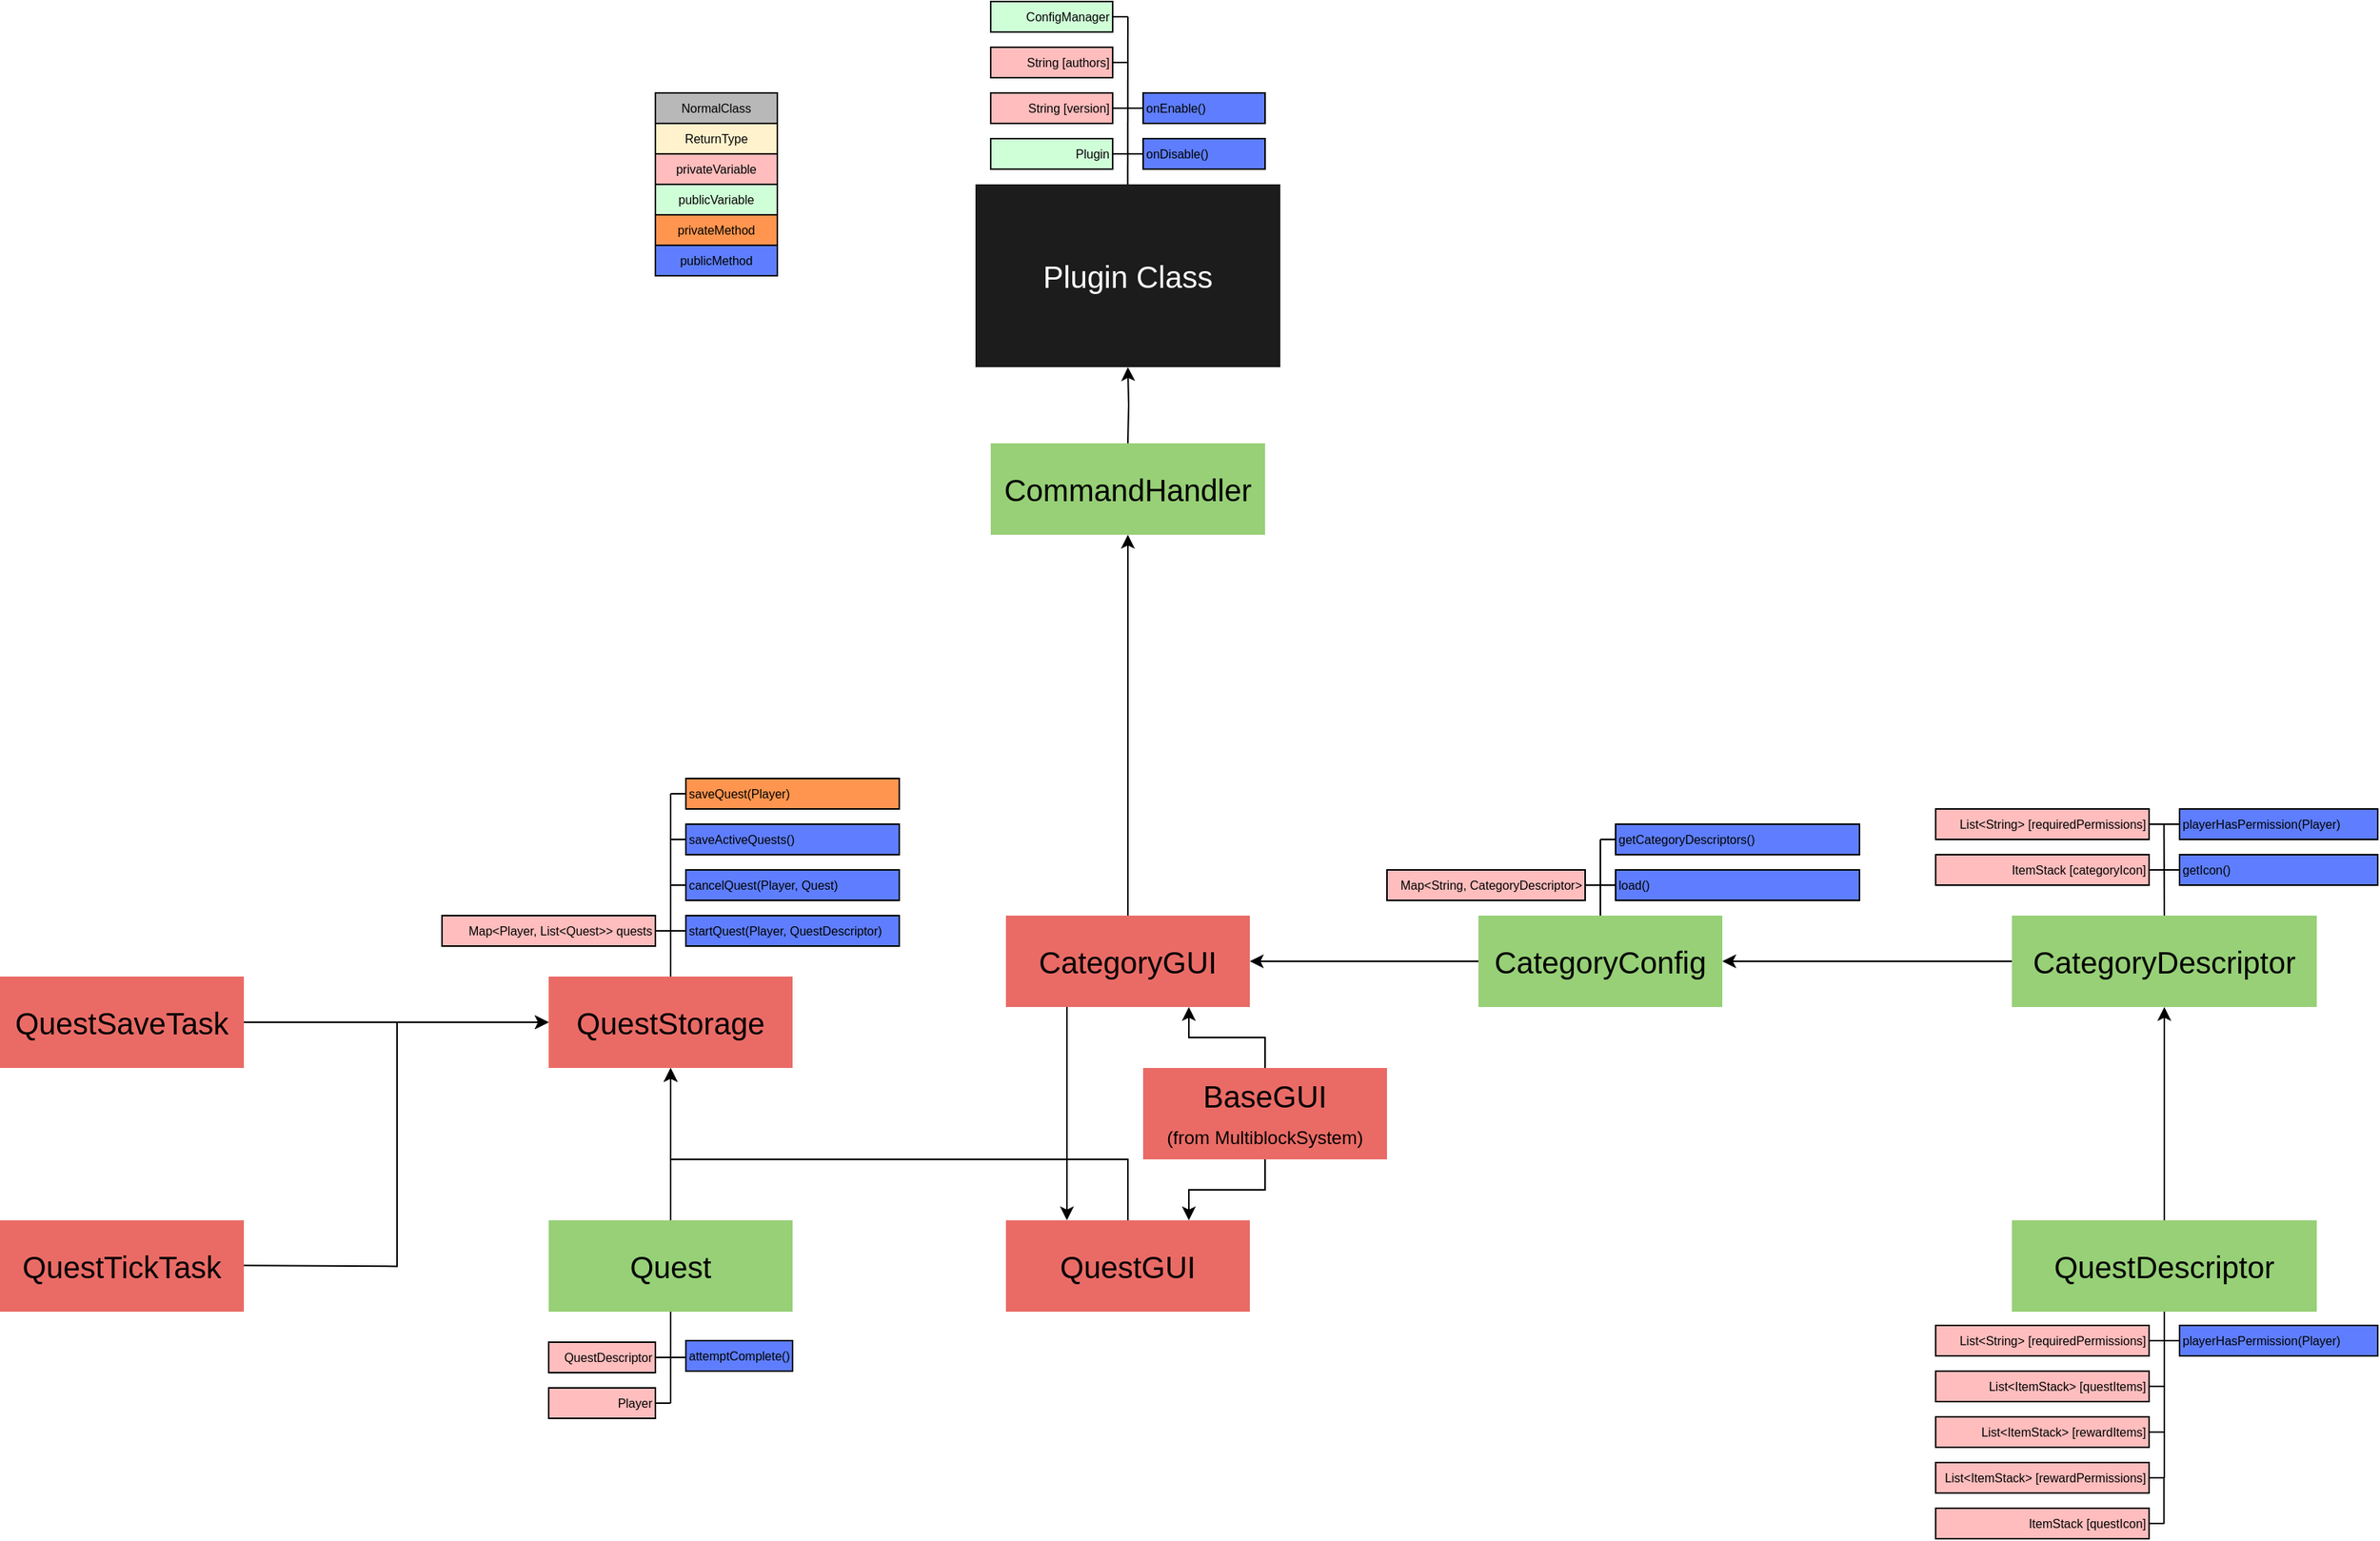 <mxfile version="14.6.13" type="device"><diagram id="VijOIw6WYpqBYDvc5hV_" name="Page-1"><mxGraphModel dx="1736" dy="1020" grid="1" gridSize="10" guides="1" tooltips="1" connect="1" arrows="1" fold="1" page="1" pageScale="1" pageWidth="827" pageHeight="1169" math="0" shadow="0"><root><mxCell id="0"/><mxCell id="1" parent="0"/><mxCell id="YYWZeAZ4PpJarm7z4GK_-1" value="String [version]" style="rounded=0;whiteSpace=wrap;html=1;fontSize=8;align=right;fillColor=#FFBDBD;" parent="1" vertex="1"><mxGeometry x="690" y="130" width="80" height="20" as="geometry"/></mxCell><mxCell id="YYWZeAZ4PpJarm7z4GK_-2" value="Plugin Class" style="rounded=0;whiteSpace=wrap;html=1;fillColor=#1C1C1C;fontColor=#FFFFFF;strokeColor=none;fontSize=20;" parent="1" vertex="1"><mxGeometry x="680" y="190" width="200" height="120" as="geometry"/></mxCell><mxCell id="YYWZeAZ4PpJarm7z4GK_-3" value="String [authors]" style="rounded=0;whiteSpace=wrap;html=1;fillColor=#FFBDBD;fontSize=8;align=right;" parent="1" vertex="1"><mxGeometry x="690" y="100" width="80" height="20" as="geometry"/></mxCell><mxCell id="YYWZeAZ4PpJarm7z4GK_-4" value="Plugin" style="rounded=0;whiteSpace=wrap;html=1;fontSize=8;align=right;fillColor=#CFFFD7;" parent="1" vertex="1"><mxGeometry x="690" y="160" width="80" height="20" as="geometry"/></mxCell><mxCell id="YYWZeAZ4PpJarm7z4GK_-6" value="onEnable()" style="rounded=0;whiteSpace=wrap;html=1;fillColor=#5E7EFF;fontSize=8;align=left;" parent="1" vertex="1"><mxGeometry x="790" y="130" width="80" height="20" as="geometry"/></mxCell><mxCell id="YYWZeAZ4PpJarm7z4GK_-10" value="" style="endArrow=none;html=1;fontSize=8;" parent="1" edge="1"><mxGeometry width="50" height="50" relative="1" as="geometry"><mxPoint x="779.88" y="190" as="sourcePoint"/><mxPoint x="780" y="80" as="targetPoint"/></mxGeometry></mxCell><mxCell id="YYWZeAZ4PpJarm7z4GK_-13" value="" style="endArrow=none;html=1;entryX=1;entryY=0.5;entryDx=0;entryDy=0;fontSize=8;" parent="1" target="YYWZeAZ4PpJarm7z4GK_-3" edge="1"><mxGeometry width="50" height="50" relative="1" as="geometry"><mxPoint x="780" y="110" as="sourcePoint"/><mxPoint x="800" y="110" as="targetPoint"/></mxGeometry></mxCell><mxCell id="YYWZeAZ4PpJarm7z4GK_-14" value="" style="endArrow=none;html=1;entryX=1;entryY=0.5;entryDx=0;entryDy=0;fontSize=8;" parent="1" target="YYWZeAZ4PpJarm7z4GK_-1" edge="1"><mxGeometry width="50" height="50" relative="1" as="geometry"><mxPoint x="780" y="140" as="sourcePoint"/><mxPoint x="780" y="120" as="targetPoint"/></mxGeometry></mxCell><mxCell id="YYWZeAZ4PpJarm7z4GK_-15" value="" style="endArrow=none;html=1;entryX=1;entryY=0.5;entryDx=0;entryDy=0;fontSize=8;" parent="1" target="YYWZeAZ4PpJarm7z4GK_-4" edge="1"><mxGeometry width="50" height="50" relative="1" as="geometry"><mxPoint x="780" y="170" as="sourcePoint"/><mxPoint x="780" y="150" as="targetPoint"/></mxGeometry></mxCell><mxCell id="YYWZeAZ4PpJarm7z4GK_-16" value="" style="endArrow=none;html=1;exitX=0;exitY=0.5;exitDx=0;exitDy=0;fontSize=8;" parent="1" source="YYWZeAZ4PpJarm7z4GK_-6" edge="1"><mxGeometry width="50" height="50" relative="1" as="geometry"><mxPoint x="780" y="200" as="sourcePoint"/><mxPoint x="780" y="140" as="targetPoint"/></mxGeometry></mxCell><mxCell id="YYWZeAZ4PpJarm7z4GK_-20" value="onDisable()" style="rounded=0;whiteSpace=wrap;html=1;fillColor=#5E7EFF;fontSize=8;align=left;" parent="1" vertex="1"><mxGeometry x="790" y="160" width="80" height="20" as="geometry"/></mxCell><mxCell id="YYWZeAZ4PpJarm7z4GK_-21" value="" style="endArrow=none;html=1;exitX=0;exitY=0.5;exitDx=0;exitDy=0;fontSize=8;" parent="1" source="YYWZeAZ4PpJarm7z4GK_-20" edge="1"><mxGeometry width="50" height="50" relative="1" as="geometry"><mxPoint x="800" y="120" as="sourcePoint"/><mxPoint x="780" y="170" as="targetPoint"/></mxGeometry></mxCell><mxCell id="YYWZeAZ4PpJarm7z4GK_-38" value="privateVariable" style="rounded=0;whiteSpace=wrap;html=1;fillColor=#FFBDBD;fontSize=8;" parent="1" vertex="1"><mxGeometry x="470" y="170" width="80" height="20" as="geometry"/></mxCell><mxCell id="YYWZeAZ4PpJarm7z4GK_-39" value="publicVariable" style="rounded=0;whiteSpace=wrap;html=1;fillColor=#CFFFD7;fontSize=8;" parent="1" vertex="1"><mxGeometry x="470" y="190" width="80" height="20" as="geometry"/></mxCell><mxCell id="YYWZeAZ4PpJarm7z4GK_-40" value="privateMethod" style="rounded=0;whiteSpace=wrap;html=1;fontSize=8;fillColor=#FF954F;" parent="1" vertex="1"><mxGeometry x="470" y="210" width="80" height="20" as="geometry"/></mxCell><mxCell id="YYWZeAZ4PpJarm7z4GK_-41" value="ReturnType" style="rounded=0;whiteSpace=wrap;html=1;fontSize=8;fillColor=#FFF2CC;" parent="1" vertex="1"><mxGeometry x="470" y="150" width="80" height="20" as="geometry"/></mxCell><mxCell id="c2qa8DG8pvHGp45Ze_Wo-4" style="edgeStyle=orthogonalEdgeStyle;rounded=0;orthogonalLoop=1;jettySize=auto;html=1;entryX=0.5;entryY=1;entryDx=0;entryDy=0;" parent="1" source="YYWZeAZ4PpJarm7z4GK_-45" target="hfpapJQ2Krfo69uIESUC-28" edge="1"><mxGeometry relative="1" as="geometry"/></mxCell><mxCell id="YYWZeAZ4PpJarm7z4GK_-45" value="QuestDescriptor" style="rounded=0;whiteSpace=wrap;html=1;strokeColor=none;fontSize=20;fillColor=#97D077;" parent="1" vertex="1"><mxGeometry x="1360" y="870" width="200" height="60" as="geometry"/></mxCell><mxCell id="YYWZeAZ4PpJarm7z4GK_-63" value="ConfigManager" style="rounded=0;whiteSpace=wrap;html=1;fillColor=#CFFFD7;fontSize=8;align=right;" parent="1" vertex="1"><mxGeometry x="690" y="70" width="80" height="20" as="geometry"/></mxCell><mxCell id="YYWZeAZ4PpJarm7z4GK_-65" value="" style="endArrow=none;html=1;entryX=1;entryY=0.5;entryDx=0;entryDy=0;fontSize=8;" parent="1" target="YYWZeAZ4PpJarm7z4GK_-63" edge="1"><mxGeometry width="50" height="50" relative="1" as="geometry"><mxPoint x="780" y="80" as="sourcePoint"/><mxPoint x="780" y="120" as="targetPoint"/></mxGeometry></mxCell><mxCell id="YYWZeAZ4PpJarm7z4GK_-66" value="List&amp;lt;ItemStack&amp;gt; [questItems]" style="rounded=0;whiteSpace=wrap;html=1;fontSize=8;fillColor=#FFBDBD;align=right;" parent="1" vertex="1"><mxGeometry x="1310" y="969" width="140" height="20" as="geometry"/></mxCell><mxCell id="YYWZeAZ4PpJarm7z4GK_-67" value="" style="endArrow=none;html=1;fontSize=8;entryX=0.5;entryY=1;entryDx=0;entryDy=0;" parent="1" target="YYWZeAZ4PpJarm7z4GK_-45" edge="1"><mxGeometry width="50" height="50" relative="1" as="geometry"><mxPoint x="1460" y="1009" as="sourcePoint"/><mxPoint x="1470" y="1000" as="targetPoint"/></mxGeometry></mxCell><mxCell id="YYWZeAZ4PpJarm7z4GK_-68" value="" style="endArrow=none;html=1;entryX=1;entryY=0.5;entryDx=0;entryDy=0;fontSize=8;align=right;" parent="1" edge="1"><mxGeometry width="50" height="50" relative="1" as="geometry"><mxPoint x="1460" y="979" as="sourcePoint"/><mxPoint x="1450" y="979" as="targetPoint"/></mxGeometry></mxCell><mxCell id="YYWZeAZ4PpJarm7z4GK_-69" value="" style="endArrow=none;html=1;entryX=1;entryY=0.5;entryDx=0;entryDy=0;fontSize=8;align=right;" parent="1" edge="1"><mxGeometry width="50" height="50" relative="1" as="geometry"><mxPoint x="1460" y="1009" as="sourcePoint"/><mxPoint x="1450" y="1009" as="targetPoint"/></mxGeometry></mxCell><mxCell id="YYWZeAZ4PpJarm7z4GK_-71" value="" style="endArrow=none;html=1;fontSize=8;align=right;" parent="1" edge="1"><mxGeometry width="50" height="50" relative="1" as="geometry"><mxPoint x="1460" y="1069" as="sourcePoint"/><mxPoint x="1450" y="1069" as="targetPoint"/></mxGeometry></mxCell><mxCell id="YYWZeAZ4PpJarm7z4GK_-72" value="ItemStack [questIcon]" style="rounded=0;whiteSpace=wrap;html=1;fontSize=8;fillColor=#FFBDBD;align=right;" parent="1" vertex="1"><mxGeometry x="1310" y="1059" width="140" height="20" as="geometry"/></mxCell><mxCell id="YYWZeAZ4PpJarm7z4GK_-74" value="List&amp;lt;ItemStack&amp;gt; [rewardItems]" style="rounded=0;whiteSpace=wrap;html=1;fontSize=8;fillColor=#FFBDBD;align=right;" parent="1" vertex="1"><mxGeometry x="1310" y="999" width="140" height="20" as="geometry"/></mxCell><mxCell id="YYWZeAZ4PpJarm7z4GK_-75" value="" style="endArrow=none;html=1;fontSize=8;align=right;" parent="1" edge="1"><mxGeometry width="50" height="50" relative="1" as="geometry"><mxPoint x="1460" y="1039" as="sourcePoint"/><mxPoint x="1460" y="1009" as="targetPoint"/></mxGeometry></mxCell><mxCell id="YYWZeAZ4PpJarm7z4GK_-89" value="List&amp;lt;String&amp;gt; [requiredPermissions]" style="rounded=0;whiteSpace=wrap;html=1;fontSize=8;fillColor=#FFBDBD;align=right;" parent="1" vertex="1"><mxGeometry x="1310" y="939" width="140" height="20" as="geometry"/></mxCell><mxCell id="YYWZeAZ4PpJarm7z4GK_-90" value="" style="endArrow=none;html=1;entryX=1;entryY=0.5;entryDx=0;entryDy=0;fontSize=8;align=right;" parent="1" target="YYWZeAZ4PpJarm7z4GK_-89" edge="1"><mxGeometry width="50" height="50" relative="1" as="geometry"><mxPoint x="1460" y="949" as="sourcePoint"/><mxPoint x="1470.12" y="942.24" as="targetPoint"/></mxGeometry></mxCell><mxCell id="YYWZeAZ4PpJarm7z4GK_-91" value="List&amp;lt;ItemStack&amp;gt; [rewardPermissions]" style="rounded=0;whiteSpace=wrap;html=1;fontSize=8;fillColor=#FFBDBD;align=right;" parent="1" vertex="1"><mxGeometry x="1310" y="1029" width="140" height="20" as="geometry"/></mxCell><mxCell id="YYWZeAZ4PpJarm7z4GK_-92" value="" style="endArrow=none;html=1;fontSize=8;align=right;" parent="1" edge="1"><mxGeometry width="50" height="50" relative="1" as="geometry"><mxPoint x="1459.76" y="1069" as="sourcePoint"/><mxPoint x="1459.76" y="1039" as="targetPoint"/></mxGeometry></mxCell><mxCell id="YYWZeAZ4PpJarm7z4GK_-93" value="" style="endArrow=none;html=1;fontSize=8;entryX=1;entryY=0.5;entryDx=0;entryDy=0;align=right;" parent="1" target="YYWZeAZ4PpJarm7z4GK_-91" edge="1"><mxGeometry width="50" height="50" relative="1" as="geometry"><mxPoint x="1460" y="1039" as="sourcePoint"/><mxPoint x="1460" y="1079" as="targetPoint"/></mxGeometry></mxCell><mxCell id="pyNLae7r0ogmsd8YFY4e-10" style="edgeStyle=orthogonalEdgeStyle;rounded=0;orthogonalLoop=1;jettySize=auto;html=1;" parent="1" source="pyNLae7r0ogmsd8YFY4e-1" target="pyNLae7r0ogmsd8YFY4e-9" edge="1"><mxGeometry relative="1" as="geometry"><Array as="points"><mxPoint x="780" y="830"/><mxPoint x="480" y="830"/></Array></mxGeometry></mxCell><mxCell id="pyNLae7r0ogmsd8YFY4e-1" value="QuestGUI" style="rounded=0;whiteSpace=wrap;html=1;strokeColor=none;fontSize=20;fillColor=#EA6B66;" parent="1" vertex="1"><mxGeometry x="700" y="870" width="160" height="60" as="geometry"/></mxCell><mxCell id="pyNLae7r0ogmsd8YFY4e-21" style="edgeStyle=orthogonalEdgeStyle;rounded=0;orthogonalLoop=1;jettySize=auto;html=1;" parent="1" source="pyNLae7r0ogmsd8YFY4e-7" target="pyNLae7r0ogmsd8YFY4e-9" edge="1"><mxGeometry relative="1" as="geometry"/></mxCell><mxCell id="pyNLae7r0ogmsd8YFY4e-7" value="Quest" style="rounded=0;whiteSpace=wrap;html=1;strokeColor=none;fontSize=20;fillColor=#97D077;" parent="1" vertex="1"><mxGeometry x="400" y="870" width="160" height="60" as="geometry"/></mxCell><mxCell id="pyNLae7r0ogmsd8YFY4e-9" value="QuestStorage" style="rounded=0;whiteSpace=wrap;html=1;strokeColor=none;fontSize=20;fillColor=#EA6B66;" parent="1" vertex="1"><mxGeometry x="400" y="710" width="160" height="60" as="geometry"/></mxCell><mxCell id="pyNLae7r0ogmsd8YFY4e-11" value="NormalClass" style="rounded=0;whiteSpace=wrap;html=1;fontSize=8;fillColor=#B8B8B8;" parent="1" vertex="1"><mxGeometry x="470" y="130" width="80" height="20" as="geometry"/></mxCell><mxCell id="pyNLae7r0ogmsd8YFY4e-23" value="QuestDescriptor" style="rounded=0;whiteSpace=wrap;html=1;fontSize=8;fillColor=#FFBDBD;align=right;" parent="1" vertex="1"><mxGeometry x="400" y="950" width="70" height="20" as="geometry"/></mxCell><mxCell id="pyNLae7r0ogmsd8YFY4e-24" value="" style="endArrow=none;html=1;fontSize=8;" parent="1" edge="1"><mxGeometry width="50" height="50" relative="1" as="geometry"><mxPoint x="480" y="990" as="sourcePoint"/><mxPoint x="480" y="930" as="targetPoint"/></mxGeometry></mxCell><mxCell id="pyNLae7r0ogmsd8YFY4e-25" value="" style="endArrow=none;html=1;entryX=1;entryY=0.5;entryDx=0;entryDy=0;fontSize=8;" parent="1" edge="1"><mxGeometry width="50" height="50" relative="1" as="geometry"><mxPoint x="480" y="960" as="sourcePoint"/><mxPoint x="470" y="960" as="targetPoint"/></mxGeometry></mxCell><mxCell id="pyNLae7r0ogmsd8YFY4e-26" value="" style="endArrow=none;html=1;entryX=1;entryY=0.5;entryDx=0;entryDy=0;fontSize=8;" parent="1" edge="1"><mxGeometry width="50" height="50" relative="1" as="geometry"><mxPoint x="480" y="990" as="sourcePoint"/><mxPoint x="470" y="990" as="targetPoint"/></mxGeometry></mxCell><mxCell id="pyNLae7r0ogmsd8YFY4e-31" value="Player" style="rounded=0;whiteSpace=wrap;html=1;fontSize=8;fillColor=#FFBDBD;align=right;" parent="1" vertex="1"><mxGeometry x="400" y="980" width="70" height="20" as="geometry"/></mxCell><mxCell id="pyNLae7r0ogmsd8YFY4e-32" value="" style="endArrow=none;html=1;fontSize=8;" parent="1" edge="1"><mxGeometry width="50" height="50" relative="1" as="geometry"><mxPoint x="480" y="960" as="sourcePoint"/><mxPoint x="490" y="960" as="targetPoint"/></mxGeometry></mxCell><mxCell id="pyNLae7r0ogmsd8YFY4e-35" value="attemptComplete()" style="rounded=0;whiteSpace=wrap;html=1;fillColor=#5E7EFF;fontSize=8;align=left;" parent="1" vertex="1"><mxGeometry x="490" y="949" width="70" height="20" as="geometry"/></mxCell><mxCell id="pyNLae7r0ogmsd8YFY4e-38" value="playerHasPermission(Player)" style="rounded=0;whiteSpace=wrap;html=1;fillColor=#5E7EFF;fontSize=8;align=left;" parent="1" vertex="1"><mxGeometry x="1470" y="939" width="130" height="20" as="geometry"/></mxCell><mxCell id="pyNLae7r0ogmsd8YFY4e-39" value="" style="endArrow=none;html=1;fontSize=8;exitX=0;exitY=0.5;exitDx=0;exitDy=0;" parent="1" source="pyNLae7r0ogmsd8YFY4e-38" edge="1"><mxGeometry width="50" height="50" relative="1" as="geometry"><mxPoint x="1470" y="959" as="sourcePoint"/><mxPoint x="1460" y="949" as="targetPoint"/></mxGeometry></mxCell><mxCell id="pyNLae7r0ogmsd8YFY4e-40" value="Map&amp;lt;Player, List&amp;lt;Quest&amp;gt;&amp;gt; quests" style="rounded=0;whiteSpace=wrap;html=1;fontSize=8;fillColor=#FFBDBD;align=right;" parent="1" vertex="1"><mxGeometry x="330" y="670" width="140" height="20" as="geometry"/></mxCell><mxCell id="pyNLae7r0ogmsd8YFY4e-42" value="" style="endArrow=none;html=1;fontSize=8;" parent="1" edge="1"><mxGeometry width="50" height="50" relative="1" as="geometry"><mxPoint x="480" y="590" as="sourcePoint"/><mxPoint x="480" y="710" as="targetPoint"/></mxGeometry></mxCell><mxCell id="pyNLae7r0ogmsd8YFY4e-44" value="" style="endArrow=none;html=1;fontSize=8;entryX=1;entryY=0.5;entryDx=0;entryDy=0;" parent="1" target="pyNLae7r0ogmsd8YFY4e-40" edge="1"><mxGeometry width="50" height="50" relative="1" as="geometry"><mxPoint x="480" y="680" as="sourcePoint"/><mxPoint x="490" y="720" as="targetPoint"/></mxGeometry></mxCell><mxCell id="pyNLae7r0ogmsd8YFY4e-45" value="startQuest(Player, QuestDescriptor)" style="rounded=0;whiteSpace=wrap;html=1;fillColor=#5E7EFF;fontSize=8;align=left;" parent="1" vertex="1"><mxGeometry x="490" y="670" width="140" height="20" as="geometry"/></mxCell><mxCell id="pyNLae7r0ogmsd8YFY4e-46" value="" style="endArrow=none;html=1;fontSize=8;exitX=0;exitY=0.5;exitDx=0;exitDy=0;" parent="1" source="pyNLae7r0ogmsd8YFY4e-45" edge="1"><mxGeometry width="50" height="50" relative="1" as="geometry"><mxPoint x="490" y="690" as="sourcePoint"/><mxPoint x="480" y="680" as="targetPoint"/></mxGeometry></mxCell><mxCell id="pyNLae7r0ogmsd8YFY4e-48" value="cancelQuest(Player, Quest)" style="rounded=0;whiteSpace=wrap;html=1;fillColor=#5E7EFF;fontSize=8;align=left;" parent="1" vertex="1"><mxGeometry x="490" y="640" width="140" height="20" as="geometry"/></mxCell><mxCell id="pyNLae7r0ogmsd8YFY4e-49" value="" style="endArrow=none;html=1;fontSize=8;entryX=0;entryY=0.5;entryDx=0;entryDy=0;" parent="1" target="pyNLae7r0ogmsd8YFY4e-48" edge="1"><mxGeometry width="50" height="50" relative="1" as="geometry"><mxPoint x="480" y="650" as="sourcePoint"/><mxPoint x="490" y="690" as="targetPoint"/></mxGeometry></mxCell><mxCell id="hfpapJQ2Krfo69uIESUC-17" style="edgeStyle=orthogonalEdgeStyle;rounded=0;orthogonalLoop=1;jettySize=auto;html=1;entryX=0.75;entryY=0;entryDx=0;entryDy=0;" parent="1" source="hfpapJQ2Krfo69uIESUC-1" target="pyNLae7r0ogmsd8YFY4e-1" edge="1"><mxGeometry relative="1" as="geometry"/></mxCell><mxCell id="hfpapJQ2Krfo69uIESUC-18" style="edgeStyle=orthogonalEdgeStyle;rounded=0;orthogonalLoop=1;jettySize=auto;html=1;entryX=0.75;entryY=1;entryDx=0;entryDy=0;" parent="1" source="hfpapJQ2Krfo69uIESUC-1" target="hfpapJQ2Krfo69uIESUC-14" edge="1"><mxGeometry relative="1" as="geometry"/></mxCell><mxCell id="hfpapJQ2Krfo69uIESUC-1" value="BaseGUI&lt;br&gt;&lt;font style=&quot;font-size: 12px&quot;&gt;(from MultiblockSystem)&lt;/font&gt;" style="rounded=0;whiteSpace=wrap;html=1;strokeColor=none;fontSize=20;fillColor=#EA6B66;" parent="1" vertex="1"><mxGeometry x="790" y="770" width="160" height="60" as="geometry"/></mxCell><mxCell id="hfpapJQ2Krfo69uIESUC-3" value="saveActiveQuests()" style="rounded=0;whiteSpace=wrap;html=1;fillColor=#5E7EFF;fontSize=8;align=left;" parent="1" vertex="1"><mxGeometry x="490" y="610" width="140" height="20" as="geometry"/></mxCell><mxCell id="hfpapJQ2Krfo69uIESUC-4" value="saveQuest(Player)" style="rounded=0;whiteSpace=wrap;html=1;fontSize=8;align=left;fillColor=#FF954F;" parent="1" vertex="1"><mxGeometry x="490" y="580" width="140" height="20" as="geometry"/></mxCell><mxCell id="hfpapJQ2Krfo69uIESUC-5" value="" style="endArrow=none;html=1;fontSize=8;exitX=0;exitY=0.5;exitDx=0;exitDy=0;" parent="1" source="hfpapJQ2Krfo69uIESUC-3" edge="1"><mxGeometry width="50" height="50" relative="1" as="geometry"><mxPoint x="490" y="660" as="sourcePoint"/><mxPoint x="480" y="620" as="targetPoint"/></mxGeometry></mxCell><mxCell id="hfpapJQ2Krfo69uIESUC-6" value="" style="endArrow=none;html=1;fontSize=8;entryX=0;entryY=0.5;entryDx=0;entryDy=0;" parent="1" target="hfpapJQ2Krfo69uIESUC-4" edge="1"><mxGeometry width="50" height="50" relative="1" as="geometry"><mxPoint x="480" y="590" as="sourcePoint"/><mxPoint x="490" y="630" as="targetPoint"/></mxGeometry></mxCell><mxCell id="hfpapJQ2Krfo69uIESUC-7" value="publicMethod" style="rounded=0;whiteSpace=wrap;html=1;fontSize=8;fillColor=#5E7EFF;" parent="1" vertex="1"><mxGeometry x="470" y="230" width="80" height="20" as="geometry"/></mxCell><mxCell id="hfpapJQ2Krfo69uIESUC-10" style="edgeStyle=orthogonalEdgeStyle;rounded=0;orthogonalLoop=1;jettySize=auto;html=1;entryX=0;entryY=0.5;entryDx=0;entryDy=0;" parent="1" source="hfpapJQ2Krfo69uIESUC-9" target="pyNLae7r0ogmsd8YFY4e-9" edge="1"><mxGeometry relative="1" as="geometry"/></mxCell><mxCell id="hfpapJQ2Krfo69uIESUC-9" value="QuestSaveTask" style="rounded=0;whiteSpace=wrap;html=1;strokeColor=none;fontSize=20;fillColor=#EA6B66;" parent="1" vertex="1"><mxGeometry x="40" y="710" width="160" height="60" as="geometry"/></mxCell><mxCell id="hfpapJQ2Krfo69uIESUC-22" style="edgeStyle=orthogonalEdgeStyle;rounded=0;orthogonalLoop=1;jettySize=auto;html=1;entryX=0.25;entryY=0;entryDx=0;entryDy=0;" parent="1" source="hfpapJQ2Krfo69uIESUC-14" target="pyNLae7r0ogmsd8YFY4e-1" edge="1"><mxGeometry relative="1" as="geometry"><Array as="points"><mxPoint x="740" y="760"/><mxPoint x="740" y="760"/></Array></mxGeometry></mxCell><mxCell id="hfpapJQ2Krfo69uIESUC-68" style="edgeStyle=orthogonalEdgeStyle;rounded=0;orthogonalLoop=1;jettySize=auto;html=1;entryX=0.5;entryY=1;entryDx=0;entryDy=0;" parent="1" source="hfpapJQ2Krfo69uIESUC-14" target="hfpapJQ2Krfo69uIESUC-70" edge="1"><mxGeometry relative="1" as="geometry"><mxPoint x="780" y="570.0" as="targetPoint"/></mxGeometry></mxCell><mxCell id="hfpapJQ2Krfo69uIESUC-14" value="CategoryGUI" style="rounded=0;whiteSpace=wrap;html=1;strokeColor=none;fontSize=20;fillColor=#EA6B66;" parent="1" vertex="1"><mxGeometry x="700" y="670" width="160" height="60" as="geometry"/></mxCell><mxCell id="hfpapJQ2Krfo69uIESUC-25" style="edgeStyle=orthogonalEdgeStyle;rounded=0;orthogonalLoop=1;jettySize=auto;html=1;" parent="1" source="hfpapJQ2Krfo69uIESUC-26" edge="1"><mxGeometry relative="1" as="geometry"><mxPoint x="860.0" y="700" as="targetPoint"/></mxGeometry></mxCell><mxCell id="hfpapJQ2Krfo69uIESUC-26" value="CategoryConfig" style="rounded=0;whiteSpace=wrap;html=1;strokeColor=none;fontSize=20;fillColor=#97D077;" parent="1" vertex="1"><mxGeometry x="1010" y="670" width="160" height="60" as="geometry"/></mxCell><mxCell id="hfpapJQ2Krfo69uIESUC-27" style="edgeStyle=orthogonalEdgeStyle;rounded=0;orthogonalLoop=1;jettySize=auto;html=1;entryX=1;entryY=0.5;entryDx=0;entryDy=0;fontSize=20;fontColor=#5E7EFF;" parent="1" source="hfpapJQ2Krfo69uIESUC-28" target="hfpapJQ2Krfo69uIESUC-26" edge="1"><mxGeometry relative="1" as="geometry"/></mxCell><mxCell id="hfpapJQ2Krfo69uIESUC-28" value="CategoryDescriptor" style="rounded=0;whiteSpace=wrap;html=1;strokeColor=none;fontSize=20;fillColor=#97D077;" parent="1" vertex="1"><mxGeometry x="1360" y="670" width="200" height="60" as="geometry"/></mxCell><mxCell id="hfpapJQ2Krfo69uIESUC-37" value="Map&amp;lt;String, CategoryDescriptor&amp;gt;" style="rounded=0;whiteSpace=wrap;html=1;fontSize=8;align=right;fillColor=#FFBDBD;" parent="1" vertex="1"><mxGeometry x="950" y="640" width="130" height="20" as="geometry"/></mxCell><mxCell id="hfpapJQ2Krfo69uIESUC-38" value="" style="endArrow=none;html=1;fontSize=8;" parent="1" edge="1"><mxGeometry width="50" height="50" relative="1" as="geometry"><mxPoint x="1090" y="620" as="sourcePoint"/><mxPoint x="1090" y="670" as="targetPoint"/></mxGeometry></mxCell><mxCell id="hfpapJQ2Krfo69uIESUC-39" value="" style="endArrow=none;html=1;fontSize=8;entryX=1;entryY=0.5;entryDx=0;entryDy=0;exitX=0;exitY=0.5;exitDx=0;exitDy=0;" parent="1" source="hfpapJQ2Krfo69uIESUC-40" target="hfpapJQ2Krfo69uIESUC-37" edge="1"><mxGeometry width="50" height="50" relative="1" as="geometry"><mxPoint x="1100" y="590" as="sourcePoint"/><mxPoint x="1100" y="600" as="targetPoint"/></mxGeometry></mxCell><mxCell id="hfpapJQ2Krfo69uIESUC-40" value="load()" style="rounded=0;whiteSpace=wrap;html=1;fillColor=#5E7EFF;fontSize=8;align=left;" parent="1" vertex="1"><mxGeometry x="1100" y="640" width="160" height="20" as="geometry"/></mxCell><mxCell id="hfpapJQ2Krfo69uIESUC-42" value="" style="endArrow=none;html=1;fontSize=8;entryX=0;entryY=0.5;entryDx=0;entryDy=0;" parent="1" edge="1"><mxGeometry width="50" height="50" relative="1" as="geometry"><mxPoint x="1090" y="620" as="sourcePoint"/><mxPoint x="1100.0" y="620.0" as="targetPoint"/></mxGeometry></mxCell><mxCell id="hfpapJQ2Krfo69uIESUC-43" value="getCategoryDescriptors()" style="rounded=0;whiteSpace=wrap;html=1;fillColor=#5E7EFF;fontSize=8;align=left;" parent="1" vertex="1"><mxGeometry x="1100" y="610" width="160" height="20" as="geometry"/></mxCell><mxCell id="hfpapJQ2Krfo69uIESUC-50" value="" style="endArrow=none;html=1;fontSize=8;align=right;" parent="1" edge="1"><mxGeometry width="50" height="50" relative="1" as="geometry"><mxPoint x="1470" y="640" as="sourcePoint"/><mxPoint x="1450" y="640" as="targetPoint"/></mxGeometry></mxCell><mxCell id="hfpapJQ2Krfo69uIESUC-51" value="ItemStack [categoryIcon]" style="rounded=0;whiteSpace=wrap;html=1;fontSize=8;fillColor=#FFBDBD;align=right;" parent="1" vertex="1"><mxGeometry x="1310" y="630" width="140" height="20" as="geometry"/></mxCell><mxCell id="hfpapJQ2Krfo69uIESUC-54" value="List&amp;lt;String&amp;gt; [requiredPermissions]" style="rounded=0;whiteSpace=wrap;html=1;fontSize=8;fillColor=#FFBDBD;align=right;" parent="1" vertex="1"><mxGeometry x="1310" y="600" width="140" height="20" as="geometry"/></mxCell><mxCell id="hfpapJQ2Krfo69uIESUC-57" value="" style="endArrow=none;html=1;fontSize=8;align=right;" parent="1" edge="1"><mxGeometry width="50" height="50" relative="1" as="geometry"><mxPoint x="1460" y="670" as="sourcePoint"/><mxPoint x="1459.76" y="610" as="targetPoint"/></mxGeometry></mxCell><mxCell id="hfpapJQ2Krfo69uIESUC-58" value="" style="endArrow=none;html=1;fontSize=8;entryX=1;entryY=0.5;entryDx=0;entryDy=0;align=right;exitX=0;exitY=0.5;exitDx=0;exitDy=0;" parent="1" source="hfpapJQ2Krfo69uIESUC-60" edge="1"><mxGeometry width="50" height="50" relative="1" as="geometry"><mxPoint x="1460" y="610" as="sourcePoint"/><mxPoint x="1450" y="610" as="targetPoint"/></mxGeometry></mxCell><mxCell id="hfpapJQ2Krfo69uIESUC-60" value="playerHasPermission(Player)" style="rounded=0;whiteSpace=wrap;html=1;fillColor=#5E7EFF;fontSize=8;align=left;" parent="1" vertex="1"><mxGeometry x="1470" y="600" width="130" height="20" as="geometry"/></mxCell><mxCell id="hfpapJQ2Krfo69uIESUC-67" style="edgeStyle=orthogonalEdgeStyle;rounded=0;orthogonalLoop=1;jettySize=auto;html=1;entryX=0.5;entryY=1;entryDx=0;entryDy=0;" parent="1" target="YYWZeAZ4PpJarm7z4GK_-2" edge="1"><mxGeometry relative="1" as="geometry"><mxPoint x="780" y="360.0" as="sourcePoint"/></mxGeometry></mxCell><mxCell id="hfpapJQ2Krfo69uIESUC-70" value="CommandHandler" style="rounded=0;whiteSpace=wrap;html=1;strokeColor=none;fontSize=20;fillColor=#97D077;" parent="1" vertex="1"><mxGeometry x="690" y="360" width="180" height="60" as="geometry"/></mxCell><mxCell id="K5fpOkVSpnyMQS693jT5-2" value="getIcon()" style="rounded=0;whiteSpace=wrap;html=1;fillColor=#5E7EFF;fontSize=8;align=left;" parent="1" vertex="1"><mxGeometry x="1470" y="630" width="130" height="20" as="geometry"/></mxCell><mxCell id="K5fpOkVSpnyMQS693jT5-3" value="QuestTickTask" style="rounded=0;whiteSpace=wrap;html=1;strokeColor=none;fontSize=20;fillColor=#EA6B66;" parent="1" vertex="1"><mxGeometry x="40" y="870" width="160" height="60" as="geometry"/></mxCell><mxCell id="K5fpOkVSpnyMQS693jT5-4" style="edgeStyle=orthogonalEdgeStyle;rounded=0;orthogonalLoop=1;jettySize=auto;html=1;entryX=0;entryY=0.5;entryDx=0;entryDy=0;" parent="1" target="pyNLae7r0ogmsd8YFY4e-9" edge="1"><mxGeometry relative="1" as="geometry"><mxPoint x="200" y="899.66" as="sourcePoint"/><mxPoint x="400" y="899.66" as="targetPoint"/></mxGeometry></mxCell></root></mxGraphModel></diagram></mxfile>